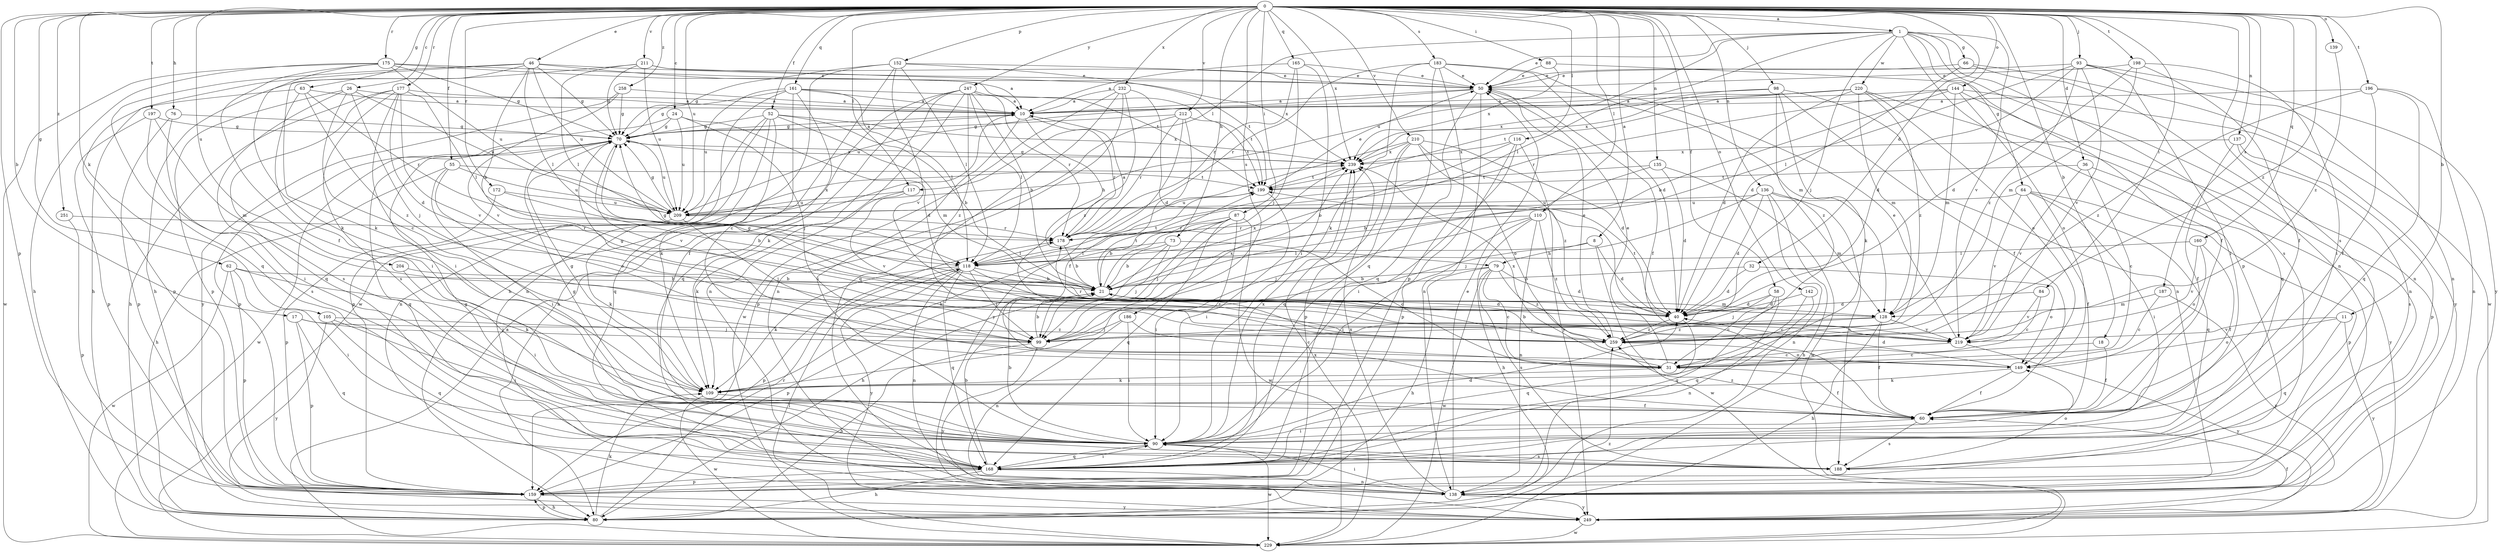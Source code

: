 strict digraph  {
0;
1;
8;
10;
11;
17;
18;
21;
24;
26;
31;
32;
36;
40;
46;
50;
52;
55;
58;
60;
62;
63;
64;
66;
70;
73;
76;
79;
80;
84;
87;
88;
90;
93;
98;
99;
105;
109;
110;
116;
117;
118;
128;
135;
136;
137;
138;
139;
142;
144;
149;
152;
159;
160;
161;
165;
168;
172;
175;
177;
178;
183;
186;
187;
188;
196;
197;
198;
199;
204;
209;
210;
211;
212;
219;
220;
229;
232;
239;
247;
249;
251;
258;
259;
0 -> 1  [label=a];
0 -> 8  [label=a];
0 -> 11  [label=b];
0 -> 17  [label=b];
0 -> 18  [label=b];
0 -> 24  [label=c];
0 -> 26  [label=c];
0 -> 32  [label=d];
0 -> 36  [label=d];
0 -> 46  [label=e];
0 -> 52  [label=f];
0 -> 55  [label=f];
0 -> 58  [label=f];
0 -> 62  [label=g];
0 -> 63  [label=g];
0 -> 73  [label=h];
0 -> 76  [label=h];
0 -> 84  [label=i];
0 -> 87  [label=i];
0 -> 88  [label=i];
0 -> 93  [label=j];
0 -> 98  [label=j];
0 -> 105  [label=k];
0 -> 110  [label=l];
0 -> 116  [label=l];
0 -> 117  [label=l];
0 -> 135  [label=n];
0 -> 136  [label=n];
0 -> 137  [label=n];
0 -> 139  [label=o];
0 -> 142  [label=o];
0 -> 144  [label=o];
0 -> 152  [label=p];
0 -> 159  [label=p];
0 -> 160  [label=q];
0 -> 161  [label=q];
0 -> 165  [label=q];
0 -> 172  [label=r];
0 -> 175  [label=r];
0 -> 177  [label=r];
0 -> 183  [label=s];
0 -> 186  [label=s];
0 -> 187  [label=s];
0 -> 188  [label=s];
0 -> 196  [label=t];
0 -> 197  [label=t];
0 -> 198  [label=t];
0 -> 204  [label=u];
0 -> 209  [label=u];
0 -> 210  [label=v];
0 -> 211  [label=v];
0 -> 212  [label=v];
0 -> 232  [label=x];
0 -> 239  [label=x];
0 -> 247  [label=y];
0 -> 251  [label=z];
0 -> 258  [label=z];
0 -> 259  [label=z];
1 -> 50  [label=e];
1 -> 64  [label=g];
1 -> 66  [label=g];
1 -> 99  [label=j];
1 -> 117  [label=l];
1 -> 118  [label=l];
1 -> 138  [label=n];
1 -> 159  [label=p];
1 -> 188  [label=s];
1 -> 209  [label=u];
1 -> 219  [label=v];
1 -> 220  [label=w];
8 -> 40  [label=d];
8 -> 79  [label=h];
8 -> 118  [label=l];
8 -> 229  [label=w];
10 -> 70  [label=g];
10 -> 79  [label=h];
10 -> 90  [label=i];
10 -> 178  [label=r];
11 -> 149  [label=o];
11 -> 168  [label=q];
11 -> 219  [label=v];
11 -> 249  [label=y];
17 -> 99  [label=j];
17 -> 159  [label=p];
17 -> 168  [label=q];
17 -> 259  [label=z];
18 -> 31  [label=c];
18 -> 60  [label=f];
21 -> 40  [label=d];
21 -> 70  [label=g];
21 -> 128  [label=m];
21 -> 159  [label=p];
21 -> 199  [label=t];
21 -> 239  [label=x];
24 -> 40  [label=d];
24 -> 70  [label=g];
24 -> 99  [label=j];
24 -> 159  [label=p];
24 -> 209  [label=u];
26 -> 10  [label=a];
26 -> 31  [label=c];
26 -> 99  [label=j];
26 -> 159  [label=p];
26 -> 188  [label=s];
26 -> 209  [label=u];
31 -> 50  [label=e];
31 -> 60  [label=f];
31 -> 109  [label=k];
31 -> 239  [label=x];
32 -> 21  [label=b];
32 -> 40  [label=d];
32 -> 149  [label=o];
36 -> 31  [label=c];
36 -> 199  [label=t];
36 -> 219  [label=v];
36 -> 249  [label=y];
40 -> 70  [label=g];
40 -> 168  [label=q];
40 -> 199  [label=t];
40 -> 259  [label=z];
46 -> 10  [label=a];
46 -> 21  [label=b];
46 -> 50  [label=e];
46 -> 70  [label=g];
46 -> 80  [label=h];
46 -> 109  [label=k];
46 -> 118  [label=l];
46 -> 168  [label=q];
46 -> 209  [label=u];
50 -> 10  [label=a];
50 -> 60  [label=f];
50 -> 138  [label=n];
50 -> 168  [label=q];
50 -> 209  [label=u];
52 -> 21  [label=b];
52 -> 70  [label=g];
52 -> 109  [label=k];
52 -> 128  [label=m];
52 -> 138  [label=n];
52 -> 159  [label=p];
52 -> 168  [label=q];
52 -> 239  [label=x];
55 -> 80  [label=h];
55 -> 90  [label=i];
55 -> 149  [label=o];
55 -> 199  [label=t];
55 -> 209  [label=u];
58 -> 31  [label=c];
58 -> 40  [label=d];
58 -> 99  [label=j];
58 -> 138  [label=n];
58 -> 168  [label=q];
60 -> 90  [label=i];
60 -> 188  [label=s];
60 -> 259  [label=z];
62 -> 21  [label=b];
62 -> 90  [label=i];
62 -> 109  [label=k];
62 -> 159  [label=p];
62 -> 229  [label=w];
63 -> 10  [label=a];
63 -> 90  [label=i];
63 -> 159  [label=p];
63 -> 178  [label=r];
63 -> 259  [label=z];
64 -> 60  [label=f];
64 -> 90  [label=i];
64 -> 159  [label=p];
64 -> 168  [label=q];
64 -> 209  [label=u];
64 -> 219  [label=v];
66 -> 40  [label=d];
66 -> 50  [label=e];
66 -> 138  [label=n];
66 -> 229  [label=w];
70 -> 10  [label=a];
70 -> 168  [label=q];
70 -> 209  [label=u];
70 -> 219  [label=v];
70 -> 229  [label=w];
70 -> 239  [label=x];
73 -> 21  [label=b];
73 -> 31  [label=c];
73 -> 80  [label=h];
73 -> 99  [label=j];
73 -> 118  [label=l];
76 -> 70  [label=g];
76 -> 159  [label=p];
76 -> 188  [label=s];
79 -> 21  [label=b];
79 -> 31  [label=c];
79 -> 40  [label=d];
79 -> 80  [label=h];
79 -> 188  [label=s];
79 -> 229  [label=w];
79 -> 259  [label=z];
80 -> 109  [label=k];
80 -> 159  [label=p];
80 -> 178  [label=r];
84 -> 31  [label=c];
84 -> 40  [label=d];
84 -> 219  [label=v];
87 -> 21  [label=b];
87 -> 90  [label=i];
87 -> 99  [label=j];
87 -> 109  [label=k];
87 -> 168  [label=q];
87 -> 178  [label=r];
87 -> 229  [label=w];
88 -> 50  [label=e];
88 -> 60  [label=f];
88 -> 239  [label=x];
90 -> 21  [label=b];
90 -> 40  [label=d];
90 -> 70  [label=g];
90 -> 168  [label=q];
90 -> 188  [label=s];
90 -> 229  [label=w];
90 -> 239  [label=x];
93 -> 40  [label=d];
93 -> 50  [label=e];
93 -> 90  [label=i];
93 -> 118  [label=l];
93 -> 138  [label=n];
93 -> 219  [label=v];
93 -> 249  [label=y];
93 -> 259  [label=z];
98 -> 10  [label=a];
98 -> 60  [label=f];
98 -> 109  [label=k];
98 -> 138  [label=n];
98 -> 239  [label=x];
98 -> 259  [label=z];
99 -> 21  [label=b];
99 -> 70  [label=g];
99 -> 80  [label=h];
99 -> 239  [label=x];
99 -> 249  [label=y];
105 -> 90  [label=i];
105 -> 99  [label=j];
105 -> 168  [label=q];
105 -> 249  [label=y];
109 -> 60  [label=f];
109 -> 70  [label=g];
109 -> 229  [label=w];
110 -> 80  [label=h];
110 -> 90  [label=i];
110 -> 99  [label=j];
110 -> 138  [label=n];
110 -> 178  [label=r];
110 -> 259  [label=z];
116 -> 21  [label=b];
116 -> 90  [label=i];
116 -> 159  [label=p];
116 -> 239  [label=x];
116 -> 249  [label=y];
117 -> 109  [label=k];
117 -> 209  [label=u];
117 -> 219  [label=v];
118 -> 21  [label=b];
118 -> 99  [label=j];
118 -> 109  [label=k];
118 -> 138  [label=n];
118 -> 159  [label=p];
118 -> 168  [label=q];
118 -> 199  [label=t];
118 -> 249  [label=y];
118 -> 259  [label=z];
128 -> 60  [label=f];
128 -> 80  [label=h];
128 -> 99  [label=j];
128 -> 219  [label=v];
128 -> 259  [label=z];
135 -> 21  [label=b];
135 -> 40  [label=d];
135 -> 199  [label=t];
135 -> 229  [label=w];
136 -> 40  [label=d];
136 -> 80  [label=h];
136 -> 99  [label=j];
136 -> 128  [label=m];
136 -> 138  [label=n];
136 -> 188  [label=s];
136 -> 209  [label=u];
137 -> 60  [label=f];
137 -> 159  [label=p];
137 -> 188  [label=s];
137 -> 239  [label=x];
138 -> 50  [label=e];
138 -> 90  [label=i];
138 -> 239  [label=x];
138 -> 249  [label=y];
139 -> 259  [label=z];
142 -> 31  [label=c];
142 -> 40  [label=d];
142 -> 168  [label=q];
144 -> 10  [label=a];
144 -> 21  [label=b];
144 -> 128  [label=m];
144 -> 138  [label=n];
144 -> 149  [label=o];
144 -> 178  [label=r];
144 -> 249  [label=y];
149 -> 40  [label=d];
149 -> 60  [label=f];
149 -> 109  [label=k];
152 -> 50  [label=e];
152 -> 70  [label=g];
152 -> 80  [label=h];
152 -> 118  [label=l];
152 -> 199  [label=t];
152 -> 219  [label=v];
152 -> 229  [label=w];
159 -> 80  [label=h];
159 -> 249  [label=y];
160 -> 60  [label=f];
160 -> 118  [label=l];
160 -> 149  [label=o];
160 -> 219  [label=v];
161 -> 10  [label=a];
161 -> 31  [label=c];
161 -> 60  [label=f];
161 -> 70  [label=g];
161 -> 118  [label=l];
161 -> 138  [label=n];
161 -> 199  [label=t];
161 -> 209  [label=u];
165 -> 10  [label=a];
165 -> 50  [label=e];
165 -> 90  [label=i];
165 -> 99  [label=j];
165 -> 178  [label=r];
168 -> 21  [label=b];
168 -> 70  [label=g];
168 -> 80  [label=h];
168 -> 90  [label=i];
168 -> 138  [label=n];
168 -> 159  [label=p];
172 -> 21  [label=b];
172 -> 159  [label=p];
172 -> 209  [label=u];
175 -> 50  [label=e];
175 -> 60  [label=f];
175 -> 70  [label=g];
175 -> 80  [label=h];
175 -> 109  [label=k];
175 -> 199  [label=t];
175 -> 209  [label=u];
175 -> 229  [label=w];
177 -> 10  [label=a];
177 -> 40  [label=d];
177 -> 80  [label=h];
177 -> 90  [label=i];
177 -> 118  [label=l];
177 -> 168  [label=q];
177 -> 188  [label=s];
177 -> 219  [label=v];
178 -> 10  [label=a];
178 -> 21  [label=b];
178 -> 118  [label=l];
183 -> 40  [label=d];
183 -> 50  [label=e];
183 -> 109  [label=k];
183 -> 128  [label=m];
183 -> 159  [label=p];
183 -> 168  [label=q];
183 -> 178  [label=r];
186 -> 31  [label=c];
186 -> 90  [label=i];
186 -> 99  [label=j];
186 -> 138  [label=n];
187 -> 31  [label=c];
187 -> 128  [label=m];
187 -> 249  [label=y];
188 -> 149  [label=o];
196 -> 10  [label=a];
196 -> 60  [label=f];
196 -> 138  [label=n];
196 -> 168  [label=q];
196 -> 259  [label=z];
197 -> 70  [label=g];
197 -> 90  [label=i];
197 -> 128  [label=m];
197 -> 159  [label=p];
198 -> 40  [label=d];
198 -> 50  [label=e];
198 -> 60  [label=f];
198 -> 90  [label=i];
198 -> 128  [label=m];
199 -> 50  [label=e];
199 -> 90  [label=i];
199 -> 209  [label=u];
204 -> 21  [label=b];
204 -> 90  [label=i];
209 -> 70  [label=g];
209 -> 99  [label=j];
209 -> 109  [label=k];
209 -> 178  [label=r];
209 -> 239  [label=x];
210 -> 40  [label=d];
210 -> 149  [label=o];
210 -> 159  [label=p];
210 -> 168  [label=q];
210 -> 178  [label=r];
210 -> 239  [label=x];
210 -> 259  [label=z];
211 -> 50  [label=e];
211 -> 70  [label=g];
211 -> 80  [label=h];
211 -> 118  [label=l];
211 -> 209  [label=u];
211 -> 239  [label=x];
212 -> 60  [label=f];
212 -> 70  [label=g];
212 -> 159  [label=p];
212 -> 178  [label=r];
212 -> 199  [label=t];
212 -> 249  [label=y];
219 -> 31  [label=c];
219 -> 50  [label=e];
219 -> 249  [label=y];
220 -> 10  [label=a];
220 -> 40  [label=d];
220 -> 128  [label=m];
220 -> 149  [label=o];
220 -> 168  [label=q];
220 -> 199  [label=t];
220 -> 239  [label=x];
220 -> 259  [label=z];
229 -> 10  [label=a];
229 -> 118  [label=l];
229 -> 239  [label=x];
229 -> 259  [label=z];
232 -> 10  [label=a];
232 -> 40  [label=d];
232 -> 138  [label=n];
232 -> 168  [label=q];
232 -> 229  [label=w];
232 -> 259  [label=z];
239 -> 70  [label=g];
239 -> 199  [label=t];
247 -> 10  [label=a];
247 -> 21  [label=b];
247 -> 80  [label=h];
247 -> 109  [label=k];
247 -> 118  [label=l];
247 -> 138  [label=n];
247 -> 168  [label=q];
247 -> 178  [label=r];
247 -> 259  [label=z];
249 -> 60  [label=f];
249 -> 229  [label=w];
251 -> 159  [label=p];
251 -> 178  [label=r];
258 -> 10  [label=a];
258 -> 70  [label=g];
258 -> 219  [label=v];
258 -> 249  [label=y];
259 -> 21  [label=b];
259 -> 50  [label=e];
259 -> 149  [label=o];
259 -> 178  [label=r];
}
